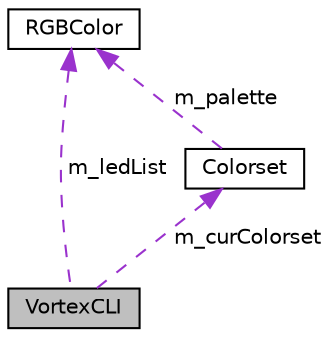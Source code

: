 digraph "VortexCLI"
{
 // INTERACTIVE_SVG=YES
 // LATEX_PDF_SIZE
  bgcolor="transparent";
  edge [fontname="Helvetica",fontsize="10",labelfontname="Helvetica",labelfontsize="10"];
  node [fontname="Helvetica",fontsize="10",shape=record];
  Node1 [label="VortexCLI",height=0.2,width=0.4,color="black", fillcolor="grey75", style="filled", fontcolor="black",tooltip=" "];
  Node2 -> Node1 [dir="back",color="darkorchid3",fontsize="10",style="dashed",label=" m_ledList" ,fontname="Helvetica"];
  Node2 [label="RGBColor",height=0.2,width=0.4,color="black",URL="$classRGBColor.html",tooltip=" "];
  Node3 -> Node1 [dir="back",color="darkorchid3",fontsize="10",style="dashed",label=" m_curColorset" ,fontname="Helvetica"];
  Node3 [label="Colorset",height=0.2,width=0.4,color="black",URL="$classColorset.html",tooltip=" "];
  Node2 -> Node3 [dir="back",color="darkorchid3",fontsize="10",style="dashed",label=" m_palette" ,fontname="Helvetica"];
}
